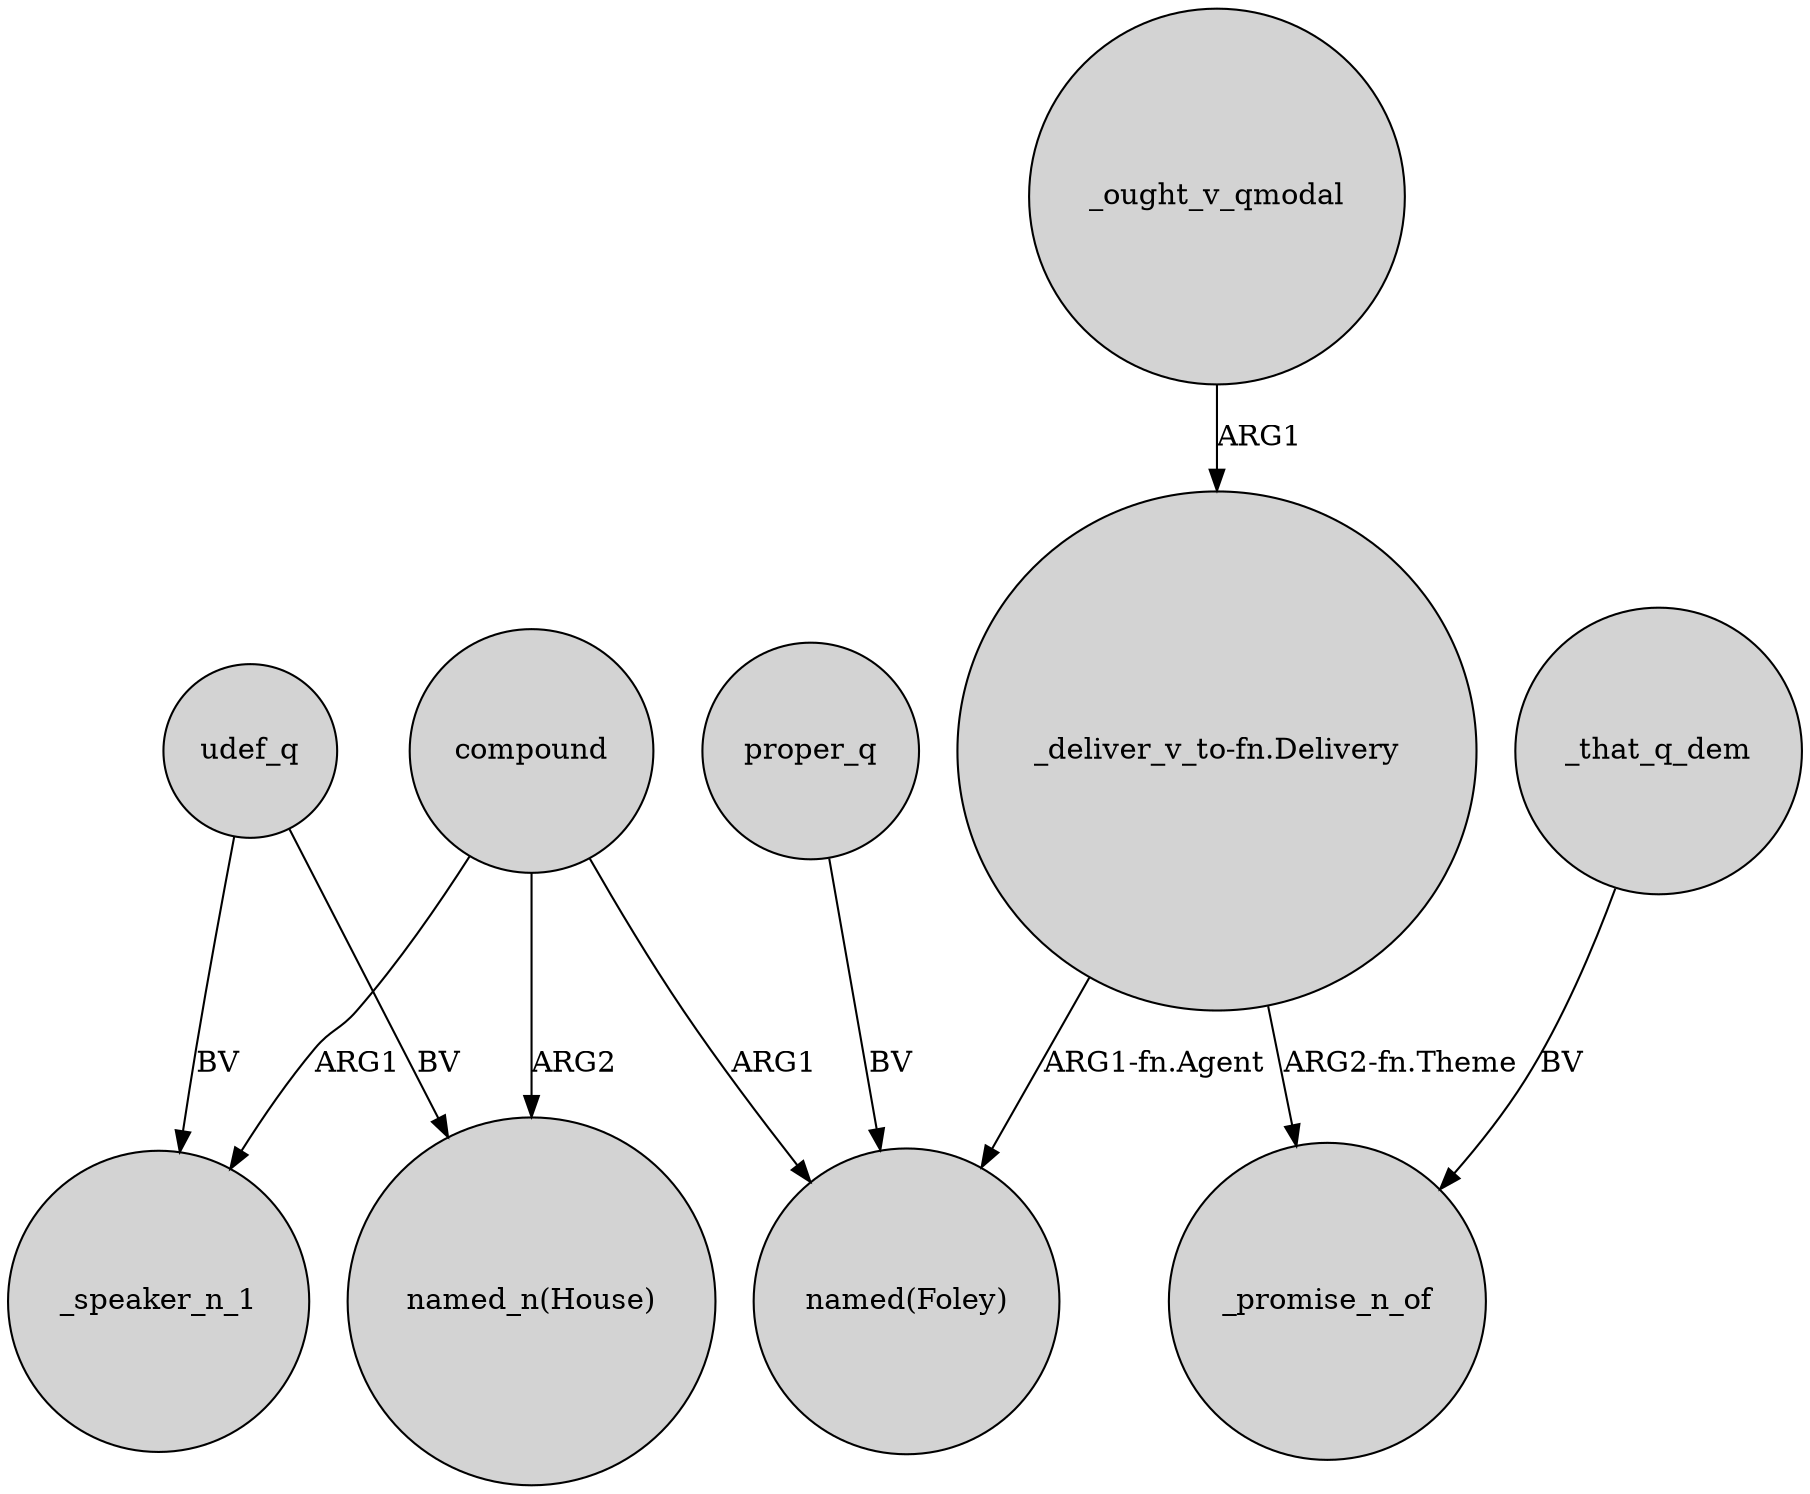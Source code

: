 digraph {
	node [shape=circle style=filled]
	udef_q -> "named_n(House)" [label=BV]
	compound -> "named(Foley)" [label=ARG1]
	compound -> _speaker_n_1 [label=ARG1]
	compound -> "named_n(House)" [label=ARG2]
	"_deliver_v_to-fn.Delivery" -> _promise_n_of [label="ARG2-fn.Theme"]
	proper_q -> "named(Foley)" [label=BV]
	_ought_v_qmodal -> "_deliver_v_to-fn.Delivery" [label=ARG1]
	_that_q_dem -> _promise_n_of [label=BV]
	udef_q -> _speaker_n_1 [label=BV]
	"_deliver_v_to-fn.Delivery" -> "named(Foley)" [label="ARG1-fn.Agent"]
}
